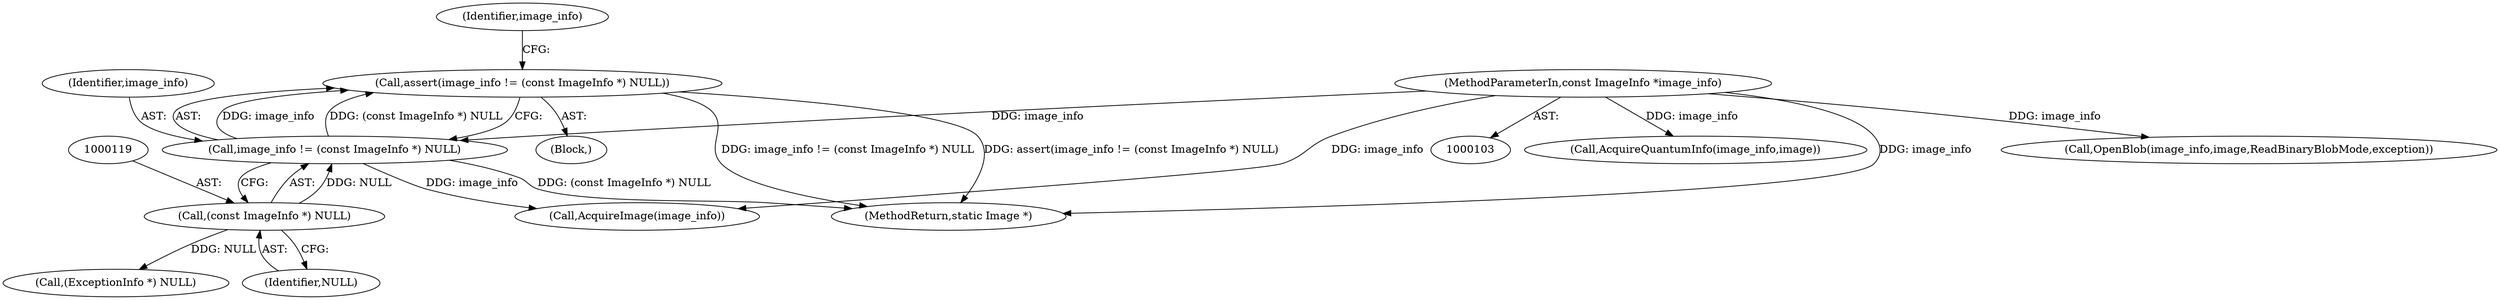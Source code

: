 digraph "0_ImageMagick_7b8c1df65b25d6671f113e2306982eded44ce3b4@API" {
"1000115" [label="(Call,assert(image_info != (const ImageInfo *) NULL))"];
"1000116" [label="(Call,image_info != (const ImageInfo *) NULL)"];
"1000104" [label="(MethodParameterIn,const ImageInfo *image_info)"];
"1000118" [label="(Call,(const ImageInfo *) NULL)"];
"1000145" [label="(Call,(ExceptionInfo *) NULL)"];
"1000120" [label="(Identifier,NULL)"];
"1000117" [label="(Identifier,image_info)"];
"1000104" [label="(MethodParameterIn,const ImageInfo *image_info)"];
"1000282" [label="(Call,AcquireQuantumInfo(image_info,image))"];
"1000434" [label="(MethodReturn,static Image *)"];
"1000156" [label="(Call,AcquireImage(image_info))"];
"1000115" [label="(Call,assert(image_info != (const ImageInfo *) NULL))"];
"1000160" [label="(Call,OpenBlob(image_info,image,ReadBinaryBlobMode,exception))"];
"1000116" [label="(Call,image_info != (const ImageInfo *) NULL)"];
"1000106" [label="(Block,)"];
"1000124" [label="(Identifier,image_info)"];
"1000118" [label="(Call,(const ImageInfo *) NULL)"];
"1000115" -> "1000106"  [label="AST: "];
"1000115" -> "1000116"  [label="CFG: "];
"1000116" -> "1000115"  [label="AST: "];
"1000124" -> "1000115"  [label="CFG: "];
"1000115" -> "1000434"  [label="DDG: assert(image_info != (const ImageInfo *) NULL)"];
"1000115" -> "1000434"  [label="DDG: image_info != (const ImageInfo *) NULL"];
"1000116" -> "1000115"  [label="DDG: image_info"];
"1000116" -> "1000115"  [label="DDG: (const ImageInfo *) NULL"];
"1000116" -> "1000118"  [label="CFG: "];
"1000117" -> "1000116"  [label="AST: "];
"1000118" -> "1000116"  [label="AST: "];
"1000116" -> "1000434"  [label="DDG: (const ImageInfo *) NULL"];
"1000104" -> "1000116"  [label="DDG: image_info"];
"1000118" -> "1000116"  [label="DDG: NULL"];
"1000116" -> "1000156"  [label="DDG: image_info"];
"1000104" -> "1000103"  [label="AST: "];
"1000104" -> "1000434"  [label="DDG: image_info"];
"1000104" -> "1000156"  [label="DDG: image_info"];
"1000104" -> "1000160"  [label="DDG: image_info"];
"1000104" -> "1000282"  [label="DDG: image_info"];
"1000118" -> "1000120"  [label="CFG: "];
"1000119" -> "1000118"  [label="AST: "];
"1000120" -> "1000118"  [label="AST: "];
"1000118" -> "1000145"  [label="DDG: NULL"];
}
